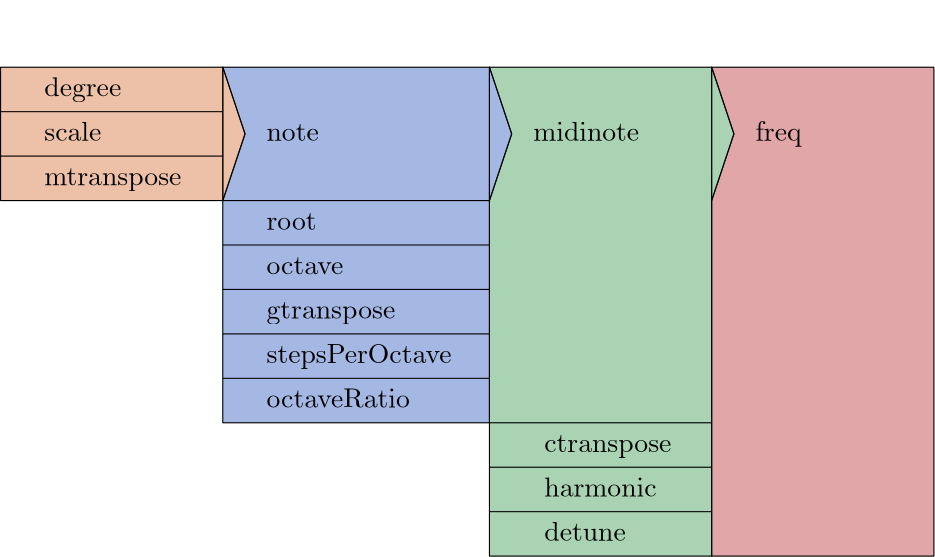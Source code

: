 <?xml version="1.0"?>
<!DOCTYPE ipe SYSTEM "ipe.dtd">
<ipe version="70218" creator="Ipe 7.2.24">
<info created="D:20230211160516" modified="D:20230211160817"/>
<ipestyle name="basic">
<symbol name="arrow/arc(spx)">
<path stroke="sym-stroke" fill="sym-stroke" pen="sym-pen">
0 0 m
-1 0.333 l
-1 -0.333 l
h
</path>
</symbol>
<symbol name="arrow/farc(spx)">
<path stroke="sym-stroke" fill="white" pen="sym-pen">
0 0 m
-1 0.333 l
-1 -0.333 l
h
</path>
</symbol>
<symbol name="arrow/ptarc(spx)">
<path stroke="sym-stroke" fill="sym-stroke" pen="sym-pen">
0 0 m
-1 0.333 l
-0.8 0 l
-1 -0.333 l
h
</path>
</symbol>
<symbol name="arrow/fptarc(spx)">
<path stroke="sym-stroke" fill="white" pen="sym-pen">
0 0 m
-1 0.333 l
-0.8 0 l
-1 -0.333 l
h
</path>
</symbol>
<symbol name="mark/circle(sx)" transformations="translations">
<path fill="sym-stroke">
0.6 0 0 0.6 0 0 e
0.4 0 0 0.4 0 0 e
</path>
</symbol>
<symbol name="mark/disk(sx)" transformations="translations">
<path fill="sym-stroke">
0.6 0 0 0.6 0 0 e
</path>
</symbol>
<symbol name="mark/fdisk(sfx)" transformations="translations">
<group>
<path fill="sym-fill">
0.5 0 0 0.5 0 0 e
</path>
<path fill="sym-stroke" fillrule="eofill">
0.6 0 0 0.6 0 0 e
0.4 0 0 0.4 0 0 e
</path>
</group>
</symbol>
<symbol name="mark/box(sx)" transformations="translations">
<path fill="sym-stroke" fillrule="eofill">
-0.6 -0.6 m
0.6 -0.6 l
0.6 0.6 l
-0.6 0.6 l
h
-0.4 -0.4 m
0.4 -0.4 l
0.4 0.4 l
-0.4 0.4 l
h
</path>
</symbol>
<symbol name="mark/square(sx)" transformations="translations">
<path fill="sym-stroke">
-0.6 -0.6 m
0.6 -0.6 l
0.6 0.6 l
-0.6 0.6 l
h
</path>
</symbol>
<symbol name="mark/fsquare(sfx)" transformations="translations">
<group>
<path fill="sym-fill">
-0.5 -0.5 m
0.5 -0.5 l
0.5 0.5 l
-0.5 0.5 l
h
</path>
<path fill="sym-stroke" fillrule="eofill">
-0.6 -0.6 m
0.6 -0.6 l
0.6 0.6 l
-0.6 0.6 l
h
-0.4 -0.4 m
0.4 -0.4 l
0.4 0.4 l
-0.4 0.4 l
h
</path>
</group>
</symbol>
<symbol name="mark/cross(sx)" transformations="translations">
<group>
<path fill="sym-stroke">
-0.43 -0.57 m
0.57 0.43 l
0.43 0.57 l
-0.57 -0.43 l
h
</path>
<path fill="sym-stroke">
-0.43 0.57 m
0.57 -0.43 l
0.43 -0.57 l
-0.57 0.43 l
h
</path>
</group>
</symbol>
<symbol name="arrow/fnormal(spx)">
<path stroke="sym-stroke" fill="white" pen="sym-pen">
0 0 m
-1 0.333 l
-1 -0.333 l
h
</path>
</symbol>
<symbol name="arrow/pointed(spx)">
<path stroke="sym-stroke" fill="sym-stroke" pen="sym-pen">
0 0 m
-1 0.333 l
-0.8 0 l
-1 -0.333 l
h
</path>
</symbol>
<symbol name="arrow/fpointed(spx)">
<path stroke="sym-stroke" fill="white" pen="sym-pen">
0 0 m
-1 0.333 l
-0.8 0 l
-1 -0.333 l
h
</path>
</symbol>
<symbol name="arrow/linear(spx)">
<path stroke="sym-stroke" pen="sym-pen">
-1 0.333 m
0 0 l
-1 -0.333 l
</path>
</symbol>
<symbol name="arrow/fdouble(spx)">
<path stroke="sym-stroke" fill="white" pen="sym-pen">
0 0 m
-1 0.333 l
-1 -0.333 l
h
-1 0 m
-2 0.333 l
-2 -0.333 l
h
</path>
</symbol>
<symbol name="arrow/double(spx)">
<path stroke="sym-stroke" fill="sym-stroke" pen="sym-pen">
0 0 m
-1 0.333 l
-1 -0.333 l
h
-1 0 m
-2 0.333 l
-2 -0.333 l
h
</path>
</symbol>
<anglesize name="22.5 deg" value="22.5"/>
<anglesize name="30 deg" value="30"/>
<anglesize name="45 deg" value="45"/>
<anglesize name="60 deg" value="60"/>
<anglesize name="90 deg" value="90"/>
<arrowsize name="large" value="10"/>
<arrowsize name="small" value="5"/>
<arrowsize name="tiny" value="3"/>
<color name="blue" value="0 0 1"/>
<color name="brown" value="0.647 0.165 0.165"/>
<color name="darkblue" value="0 0 0.545"/>
<color name="darkcyan" value="0 0.545 0.545"/>
<color name="darkgray" value="0.663"/>
<color name="darkgreen" value="0 0.392 0"/>
<color name="darkmagenta" value="0.545 0 0.545"/>
<color name="darkorange" value="1 0.549 0"/>
<color name="darkred" value="0.545 0 0"/>
<color name="gold" value="1 0.843 0"/>
<color name="gray" value="0.745"/>
<color name="green" value="0 1 0"/>
<color name="lightblue" value="0.678 0.847 0.902"/>
<color name="lightcyan" value="0.878 1 1"/>
<color name="lightgray" value="0.827"/>
<color name="lightgreen" value="0.565 0.933 0.565"/>
<color name="lightyellow" value="1 1 0.878"/>
<color name="navy" value="0 0 0.502"/>
<color name="orange" value="1 0.647 0"/>
<color name="pink" value="1 0.753 0.796"/>
<color name="purple" value="0.627 0.125 0.941"/>
<color name="red" value="1 0 0"/>
<color name="sbblue" value="0.298 0.447 0.79"/>
<color name="sbgreen" value="0.333 0.658 0.407"/>
<color name="sborange" value="0.866 0.517 0.321"/>
<color name="sbpurple" value="0.505 0.447 0.698"/>
<color name="sbred" value="0.768 0.305 0.321"/>
<color name="seagreen" value="0.18 0.545 0.341"/>
<color name="turquoise" value="0.251 0.878 0.816"/>
<color name="verydarkgray" value="0.4"/>
<color name="violet" value="0.933 0.51 0.933"/>
<color name="yellow" value="1 1 0"/>
<dashstyle name="dash dot dotted" value="[4 2 1 2 1 2] 0"/>
<dashstyle name="dash dotted" value="[4 2 1 2] 0"/>
<dashstyle name="dashed" value="[4] 0"/>
<dashstyle name="dotted" value="[1 3] 0"/>
<gridsize name="10 pts (~3.5 mm)" value="10"/>
<gridsize name="14 pts (~5 mm)" value="14"/>
<gridsize name="16 pts (~6 mm)" value="16"/>
<gridsize name="20 pts (~7 mm)" value="20"/>
<gridsize name="28 pts (~10 mm)" value="28"/>
<gridsize name="32 pts (~12 mm)" value="32"/>
<gridsize name="4 pts" value="4"/>
<gridsize name="56 pts (~20 mm)" value="56"/>
<gridsize name="8 pts (~3 mm)" value="8"/>
<opacity name="10%" value="0.1"/>
<opacity name="30%" value="0.3"/>
<opacity name="50%" value="0.5"/>
<opacity name="75%" value="0.75"/>
<pen name="fat" value="1.2"/>
<pen name="heavier" value="0.8"/>
<pen name="ultrafat" value="2"/>
<symbolsize name="large" value="5"/>
<symbolsize name="small" value="2"/>
<symbolsize name="tiny" value="1.1"/>
<textsize name="Huge" value="\Huge"/>
<textsize name="LARGE" value="\LARGE"/>
<textsize name="Large" value="\Large"/>
<textsize name="footnote" value="\footnotesize"/>
<textsize name="huge" value="\huge"/>
<textsize name="large" value="\large"/>
<textsize name="small" value="\small"/>
<textsize name="tiny" value="\tiny"/>
<textstyle name="center" begin="\begin{center}" end="\end{center}"/>
<textstyle name="item" begin="\begin{itemize}\item{}" end="\end{itemize}"/>
<textstyle name="itemize" begin="\begin{itemize}" end="\end{itemize}"/>
<tiling name="falling" angle="-60" step="4" width="1"/>
<tiling name="rising" angle="30" step="4" width="1"/>
</ipestyle>
<page>
<layer name="alpha"/>
<view layers="alpha" active="alpha"/>
<path layer="alpha" stroke="black" fill="sbblue" opacity="50%" stroke-opacity="opaque">
112 784 m
120 760 l
112 736 l
112 656 l
208 656 l
208 784 l
h
</path>
<path stroke="black" fill="sbred" opacity="50%" stroke-opacity="opaque">
288 784 m
296 760 l
288 736 l
288 608 l
368 608 l
368 784 l
h
</path>
<path stroke="black" fill="sbgreen" opacity="50%" stroke-opacity="opaque">
208 784 m
216 760 l
208 736 l
208 608 l
288 608 l
288 784 l
288 784 l
252 784 l
h
</path>
<path stroke="black" fill="sborange" opacity="50%" stroke-opacity="opaque">
112 784 m
112 736 l
120 760 l
h
</path>
<path stroke="black" fill="sborange" opacity="50%" stroke-opacity="opaque">
32 784 m
32 736 l
112 736 l
112 784 l
h
</path>
<text matrix="1 0 0 1 -0.257341 5.50473" transformations="translations" pos="48 768" stroke="black" type="label" width="27.702" height="6.926" depth="1.93" valign="baseline">degree</text>
<text matrix="1 0 0 1 -0.257341 -10.4953" transformations="translations" pos="48 768" stroke="black" type="label" width="20.534" height="6.918" depth="0" valign="baseline">scale</text>
<text matrix="1 0 0 1 -0.257341 -26.4953" transformations="translations" pos="48 768" stroke="black" type="label" width="49.398" height="6.135" depth="1.93" valign="baseline">mtranspose</text>
<path stroke="black">
32 752 m
112 752 l
</path>
<path stroke="black">
32 768 m
112 768 l
</path>
<text matrix="1 0 0 1 79.7427 -10.4953" transformations="translations" pos="48 768" stroke="black" type="label" width="18.818" height="6.128" depth="0" valign="baseline">note</text>
<text matrix="1 0 0 1 79.7427 -42.4953" transformations="translations" pos="48 768" stroke="black" type="label" width="18.016" height="6.128" depth="0" valign="baseline">root</text>
<text matrix="1 0 0 1 79.7427 -58.4953" transformations="translations" pos="48 768" stroke="black" type="label" width="27.674" height="6.128" depth="0" valign="baseline">octave</text>
<text matrix="1 0 0 1 79.7427 -74.4953" transformations="translations" pos="48 768" stroke="black" type="label" width="46.354" height="6.135" depth="1.93" valign="baseline">gtranspose</text>
<text matrix="1 0 0 1 79.7427 -90.4953" transformations="translations" pos="48 768" stroke="black" type="label" width="66.694" height="6.815" depth="1.93" valign="baseline">stepsPerOctave</text>
<text matrix="1 0 0 1 79.7427 -106.495" transformations="translations" pos="48 768" stroke="black" type="label" width="51.612" height="6.808" depth="0" valign="baseline">octaveRatio</text>
<path stroke="black">
112 736 m
208 736 l
</path>
<path stroke="black">
112 720 m
208 720 l
</path>
<path stroke="black">
112 704 m
208 704 l
</path>
<path stroke="black">
112 688 m
208 688 l
</path>
<path stroke="black">
112 672 m
208 672 l
</path>
<text matrix="1 0 0 1 179.743 -122.495" transformations="translations" pos="48 768" stroke="black" type="label" width="45.801" height="6.135" depth="1.93" valign="baseline">ctranspose</text>
<text matrix="1 0 0 1 179.743 -138.495" transformations="translations" pos="48 768" stroke="black" type="label" width="40.432" height="6.918" depth="0" valign="baseline">harmonic</text>
<text matrix="1 0 0 1 179.743 -154.495" transformations="translations" pos="48 768" stroke="black" type="label" width="29.334" height="6.918" depth="0" valign="baseline">detune</text>
<text matrix="1 0 0 1 175.743 -10.495" transformations="translations" pos="48 768" stroke="black" type="label" width="38.19" height="6.918" depth="0" valign="baseline">midinote</text>
<path stroke="black">
208 656 m
288 656 l
</path>
<path stroke="black">
208 640 m
288 640 l
</path>
<path stroke="black">
208 624 m
288 624 l
</path>
<text matrix="1 0 0 1 255.743 -10.495" transformations="translations" pos="48 768" stroke="black" type="label" width="16.632" height="6.926" depth="1.93" valign="baseline">freq</text>
<path stroke="black">
80 804 m
80 804 l
80 804 l
80 804 l
h
</path>
<path stroke="black">
144 808 m
144 808 l
144 808 l
144 808 l
h
</path>
<path matrix="1 0 0 1 96 0" stroke="black" fill="sbblue" opacity="50%" stroke-opacity="opaque">
112 784 m
112 736 l
120 760 l
h
</path>
<path matrix="1 0 0 1 176 0" stroke="black" fill="sbgreen" opacity="50%" stroke-opacity="opaque">
112 784 m
112 736 l
120 760 l
h
</path>
</page>
</ipe>
